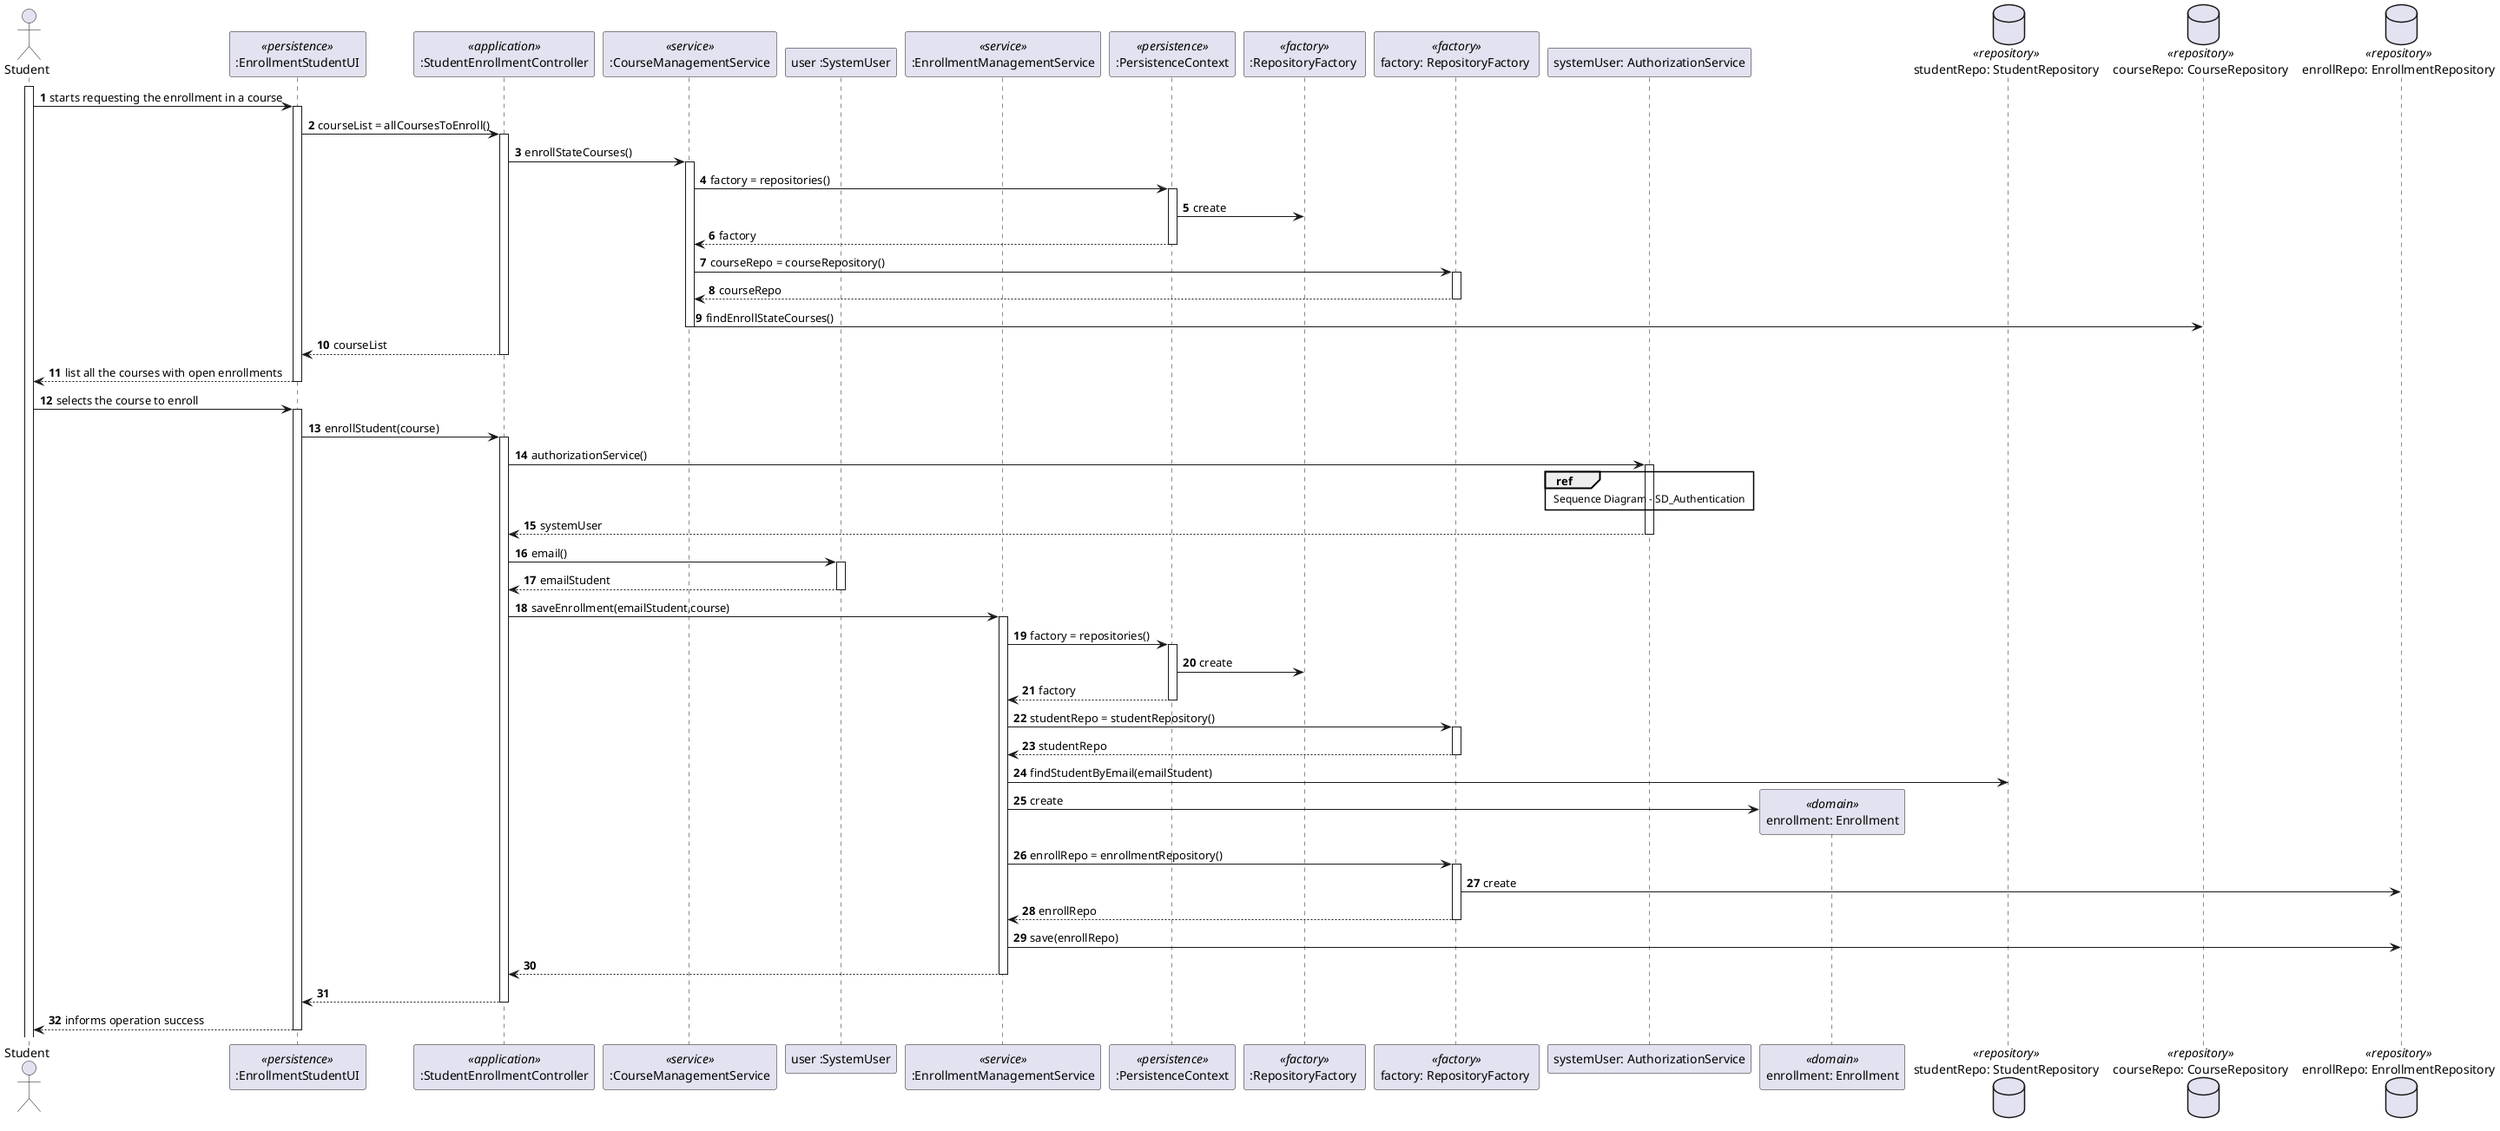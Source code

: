 @startuml
'https://plantuml.com/sequence-diagram

autonumber
actor "Student" as usr

participant ":EnrollmentStudentUI" as ui <<persistence>>
participant ":StudentEnrollmentController" as ctrl <<application>>
participant ":CourseManagementService" as courseService <<service>>
participant "user :SystemUser" as user
participant ":EnrollmentManagementService" as enrollmentManage <<service>>
participant ":PersistenceContext" as persist <<persistence>>
participant ":RepositoryFactory " as rfcls <<factory>>
participant "factory: RepositoryFactory " as factory <<factory>>
participant "systemUser: AuthorizationService" as auth
participant "enrollment: Enrollment" as Enrollment <<domain>>
database "studentRepo: StudentRepository" as studentRepo <<repository>>
database "courseRepo: CourseRepository" as courseRepo <<repository>>
database "enrollRepo: EnrollmentRepository" as enrollRepo <<repository>>


activate usr
usr -> ui : starts requesting the enrollment in a course
activate ui
ui->ctrl: courseList = allCoursesToEnroll()
activate ctrl
ctrl -> courseService: enrollStateCourses()
activate courseService
courseService->persist: factory = repositories()
activate persist
persist->rfcls: create
persist-->courseService: factory
deactivate persist
courseService->factory: courseRepo = courseRepository()
activate factory
factory--> courseService: courseRepo
deactivate factory
courseService-> courseRepo: findEnrollStateCourses()

deactivate courseRepo
deactivate courseService
ctrl-->ui: courseList
deactivate ctrl
ui --> usr : list all the courses with open enrollments
deactivate ui
usr -> ui : selects the course to enroll
activate ui
ui->ctrl: enrollStudent(course)
activate ctrl
ctrl-> auth: authorizationService()
activate auth
ref over auth
Sequence Diagram - SD_Authentication
end
auth-->ctrl: systemUser
deactivate auth
ctrl -> user: email()
activate user
user-->ctrl: emailStudent
deactivate user
ctrl -> enrollmentManage: saveEnrollment(emailStudent,course)
activate enrollmentManage
enrollmentManage->persist: factory = repositories()
activate persist
persist->rfcls: create
persist-->enrollmentManage: factory
deactivate persist
enrollmentManage->factory: studentRepo = studentRepository()
activate factory
factory--> enrollmentManage: studentRepo
deactivate factory
enrollmentManage-> studentRepo: findStudentByEmail(emailStudent)

create Enrollment
enrollmentManage -> Enrollment: create
deactivate Enrollment
enrollmentManage -> factory: enrollRepo = enrollmentRepository()
activate factory
factory-> enrollRepo: create
factory--> enrollmentManage: enrollRepo
deactivate factory
enrollmentManage->enrollRepo: save(enrollRepo)
enrollmentManage-->ctrl
deactivate enrollmentManage
ctrl-->ui
deactivate ctrl
ui --> usr : informs operation success
deactivate ui

@enduml